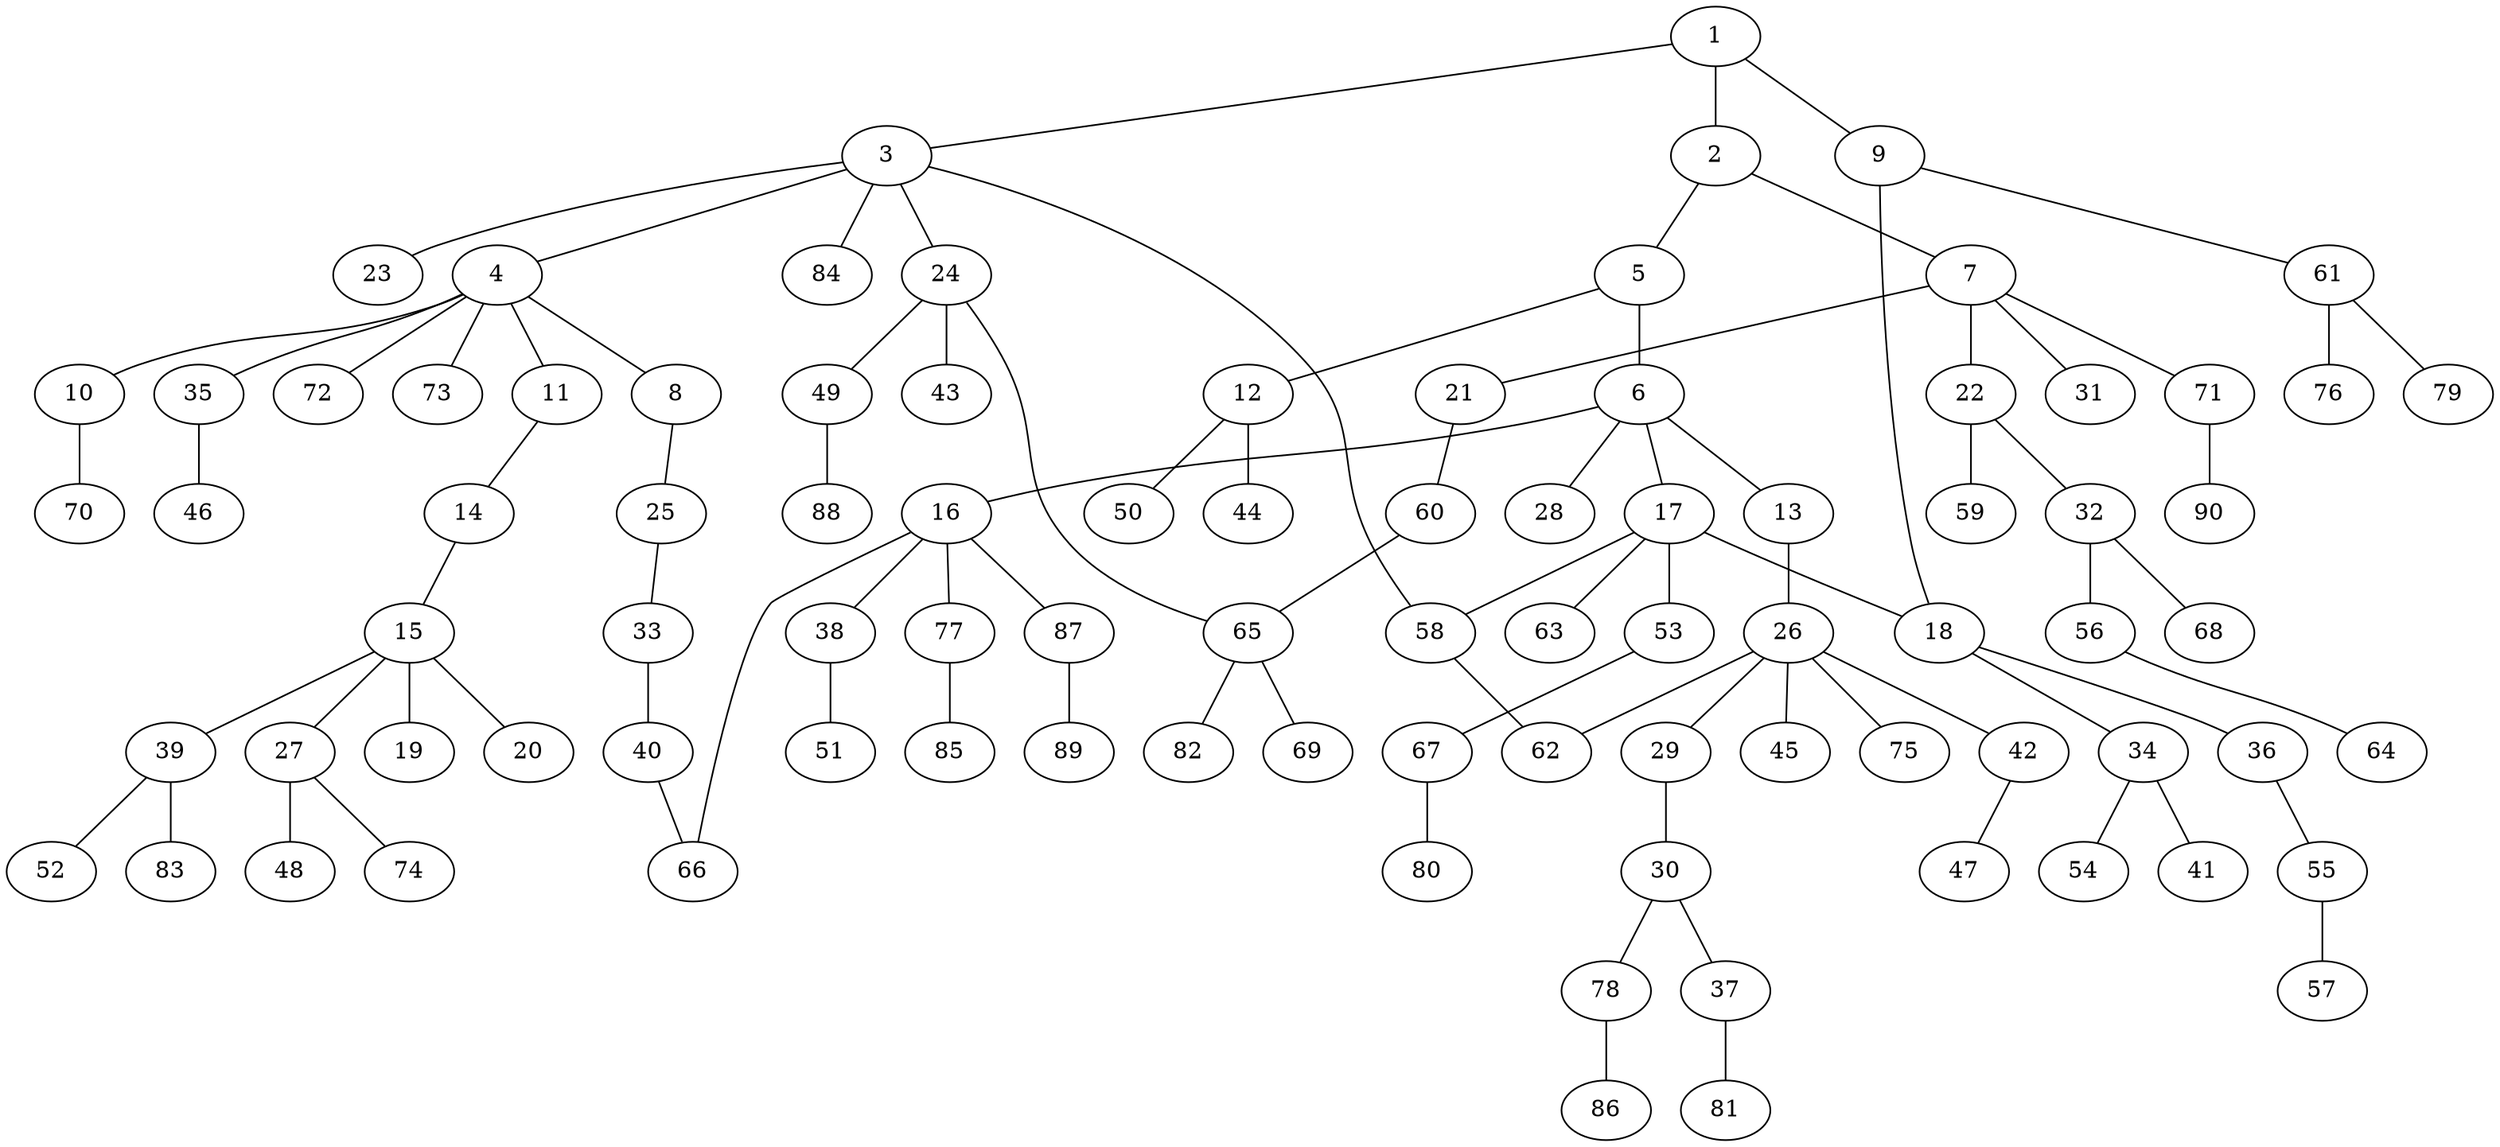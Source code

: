 graph graphname {1--2
1--3
1--9
2--5
2--7
3--4
3--23
3--24
3--58
3--84
4--8
4--10
4--11
4--35
4--72
4--73
5--6
5--12
6--13
6--16
6--17
6--28
7--21
7--22
7--31
7--71
8--25
9--18
9--61
10--70
11--14
12--44
12--50
13--26
14--15
15--19
15--20
15--27
15--39
16--38
16--66
16--77
16--87
17--18
17--53
17--58
17--63
18--34
18--36
21--60
22--32
22--59
24--43
24--49
24--65
25--33
26--29
26--42
26--45
26--62
26--75
27--48
27--74
29--30
30--37
30--78
32--56
32--68
33--40
34--41
34--54
35--46
36--55
37--81
38--51
39--52
39--83
40--66
42--47
49--88
53--67
55--57
56--64
58--62
60--65
61--76
61--79
65--69
65--82
67--80
71--90
77--85
78--86
87--89
}